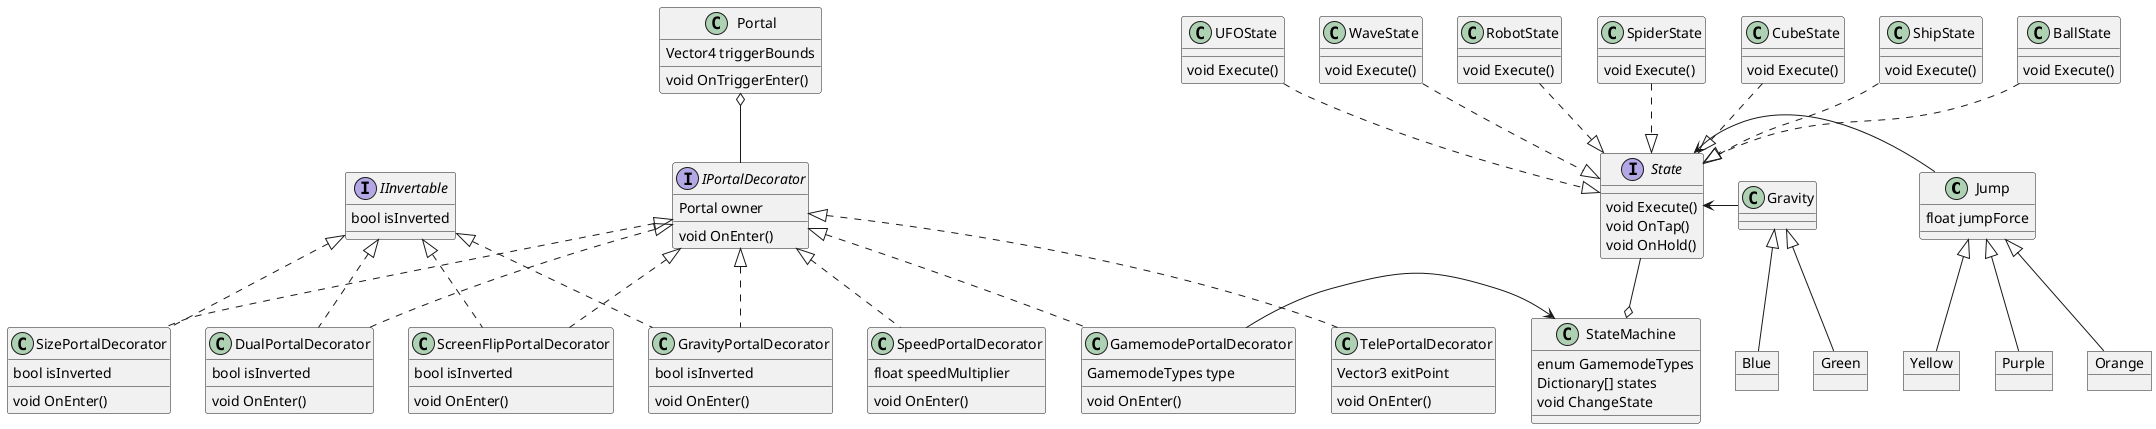 @startuml Geometry Dash Hierarchy
'Maarten's Section: Orbs'

class Jump {
    float jumpForce
}
class Gravity


object Yellow
object Purple
object Orange


object Blue 
object Green


Jump <|-- Yellow
Jump <|-- Orange
Jump <|-- Purple

Gravity <|-- Blue
Gravity <|-- Green


' -- Leas section --
' Portals
class Portal
{
    Vector4 triggerBounds
    void OnTriggerEnter()
}
interface IPortalDecorator
{
    Portal owner
    void OnEnter()
}
Interface IInvertable
{
    bool isInverted
}

class GravityPortalDecorator
{
    bool isInverted
    void OnEnter()
}
class GamemodePortalDecorator
{
    GamemodeTypes type
    void OnEnter()
}
class SizePortalDecorator
{
    bool isInverted
    void OnEnter()
}
class DualPortalDecorator
{
    bool isInverted
    void OnEnter()
}
class TelePortalDecorator
{
    Vector3 exitPoint
    void OnEnter()
}
class ScreenFlipPortalDecorator
{
    bool isInverted
    void OnEnter()
}
class SpeedPortalDecorator
{
    float speedMultiplier
    void OnEnter()
}


' Decorators
Portal o-- IPortalDecorator
IPortalDecorator <|.. GravityPortalDecorator
IPortalDecorator <|.. GamemodePortalDecorator
IPortalDecorator <|.. SizePortalDecorator
IPortalDecorator <|.. DualPortalDecorator
IPortalDecorator <|.. TelePortalDecorator
IPortalDecorator <|.. ScreenFlipPortalDecorator
IPortalDecorator <|.. SpeedPortalDecorator

IInvertable <|.. GravityPortalDecorator
IInvertable <|.. SizePortalDecorator
IInvertable <|.. DualPortalDecorator
IInvertable <|.. ScreenFlipPortalDecorator

' <|-- Extension
' *-- Composition
' o-- Aggregation
' <|.. dotted line

' Dion's section, gamemodes  
interface State {
    void Execute()
    void OnTap()
    void OnHold()
}

class CubeState {
    void Execute()
}
class ShipState {
    void Execute()
}
class BallState {
    void Execute()
}
class UFOState {
    void Execute()
}
class WaveState {
    void Execute()
}
class RobotState {
    void Execute()
}
class SpiderState {
    void Execute()
}

class StateMachine {
    enum GamemodeTypes
    Dictionary[] states
    void ChangeState
}

' Connections 
CubeState ..|> State
ShipState ..|> State
BallState ..|> State
UFOState ..|> State
WaveState ..|> State
RobotState ..|> State
SpiderState ..|> State

State --o StateMachine
GamemodePortalDecorator -> StateMachine
State <- Jump
State <- Gravity

@enduml
